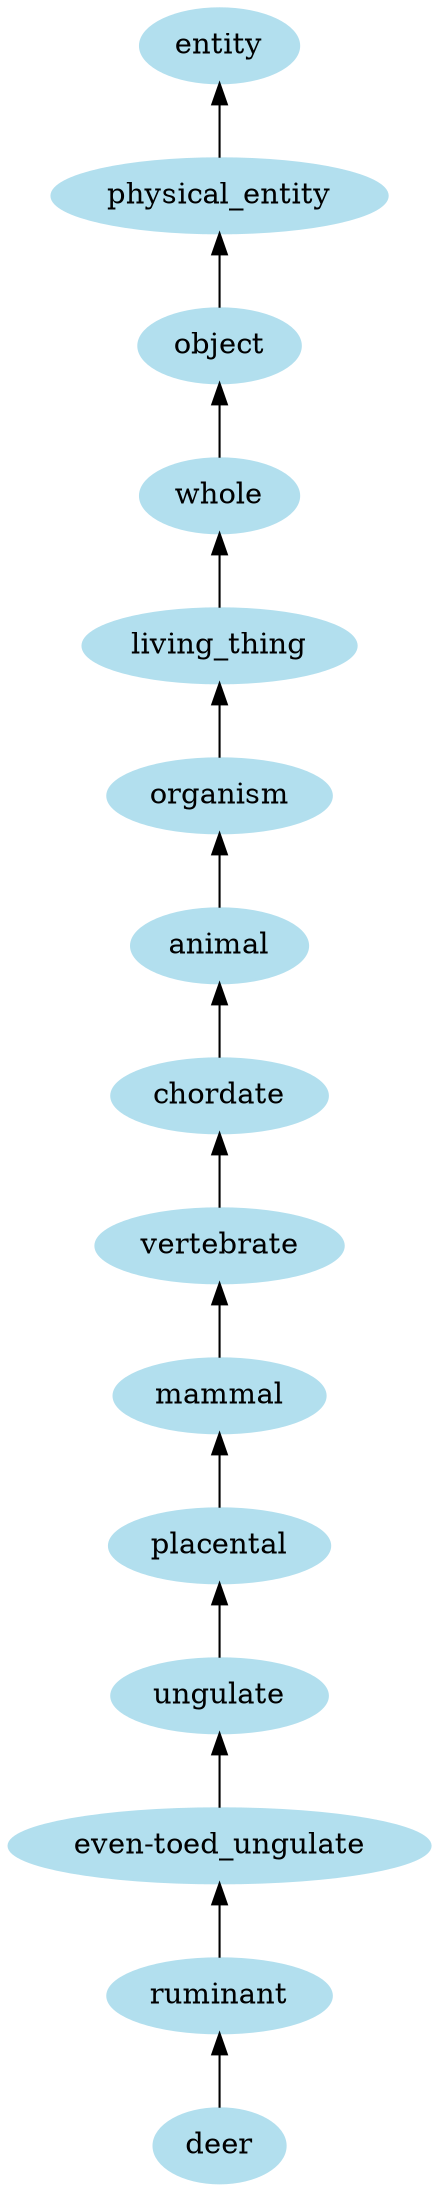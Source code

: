 digraph unix {
	node [color=lightblue2 style=filled]
	rankdir=BT
	deer -> ruminant
	ruminant -> "even-toed_ungulate"
	"even-toed_ungulate" -> ungulate
	ungulate -> placental
	placental -> mammal
	mammal -> vertebrate
	vertebrate -> chordate
	chordate -> animal
	animal -> organism
	organism -> living_thing
	living_thing -> whole
	whole -> object
	object -> physical_entity
	physical_entity -> entity
}
